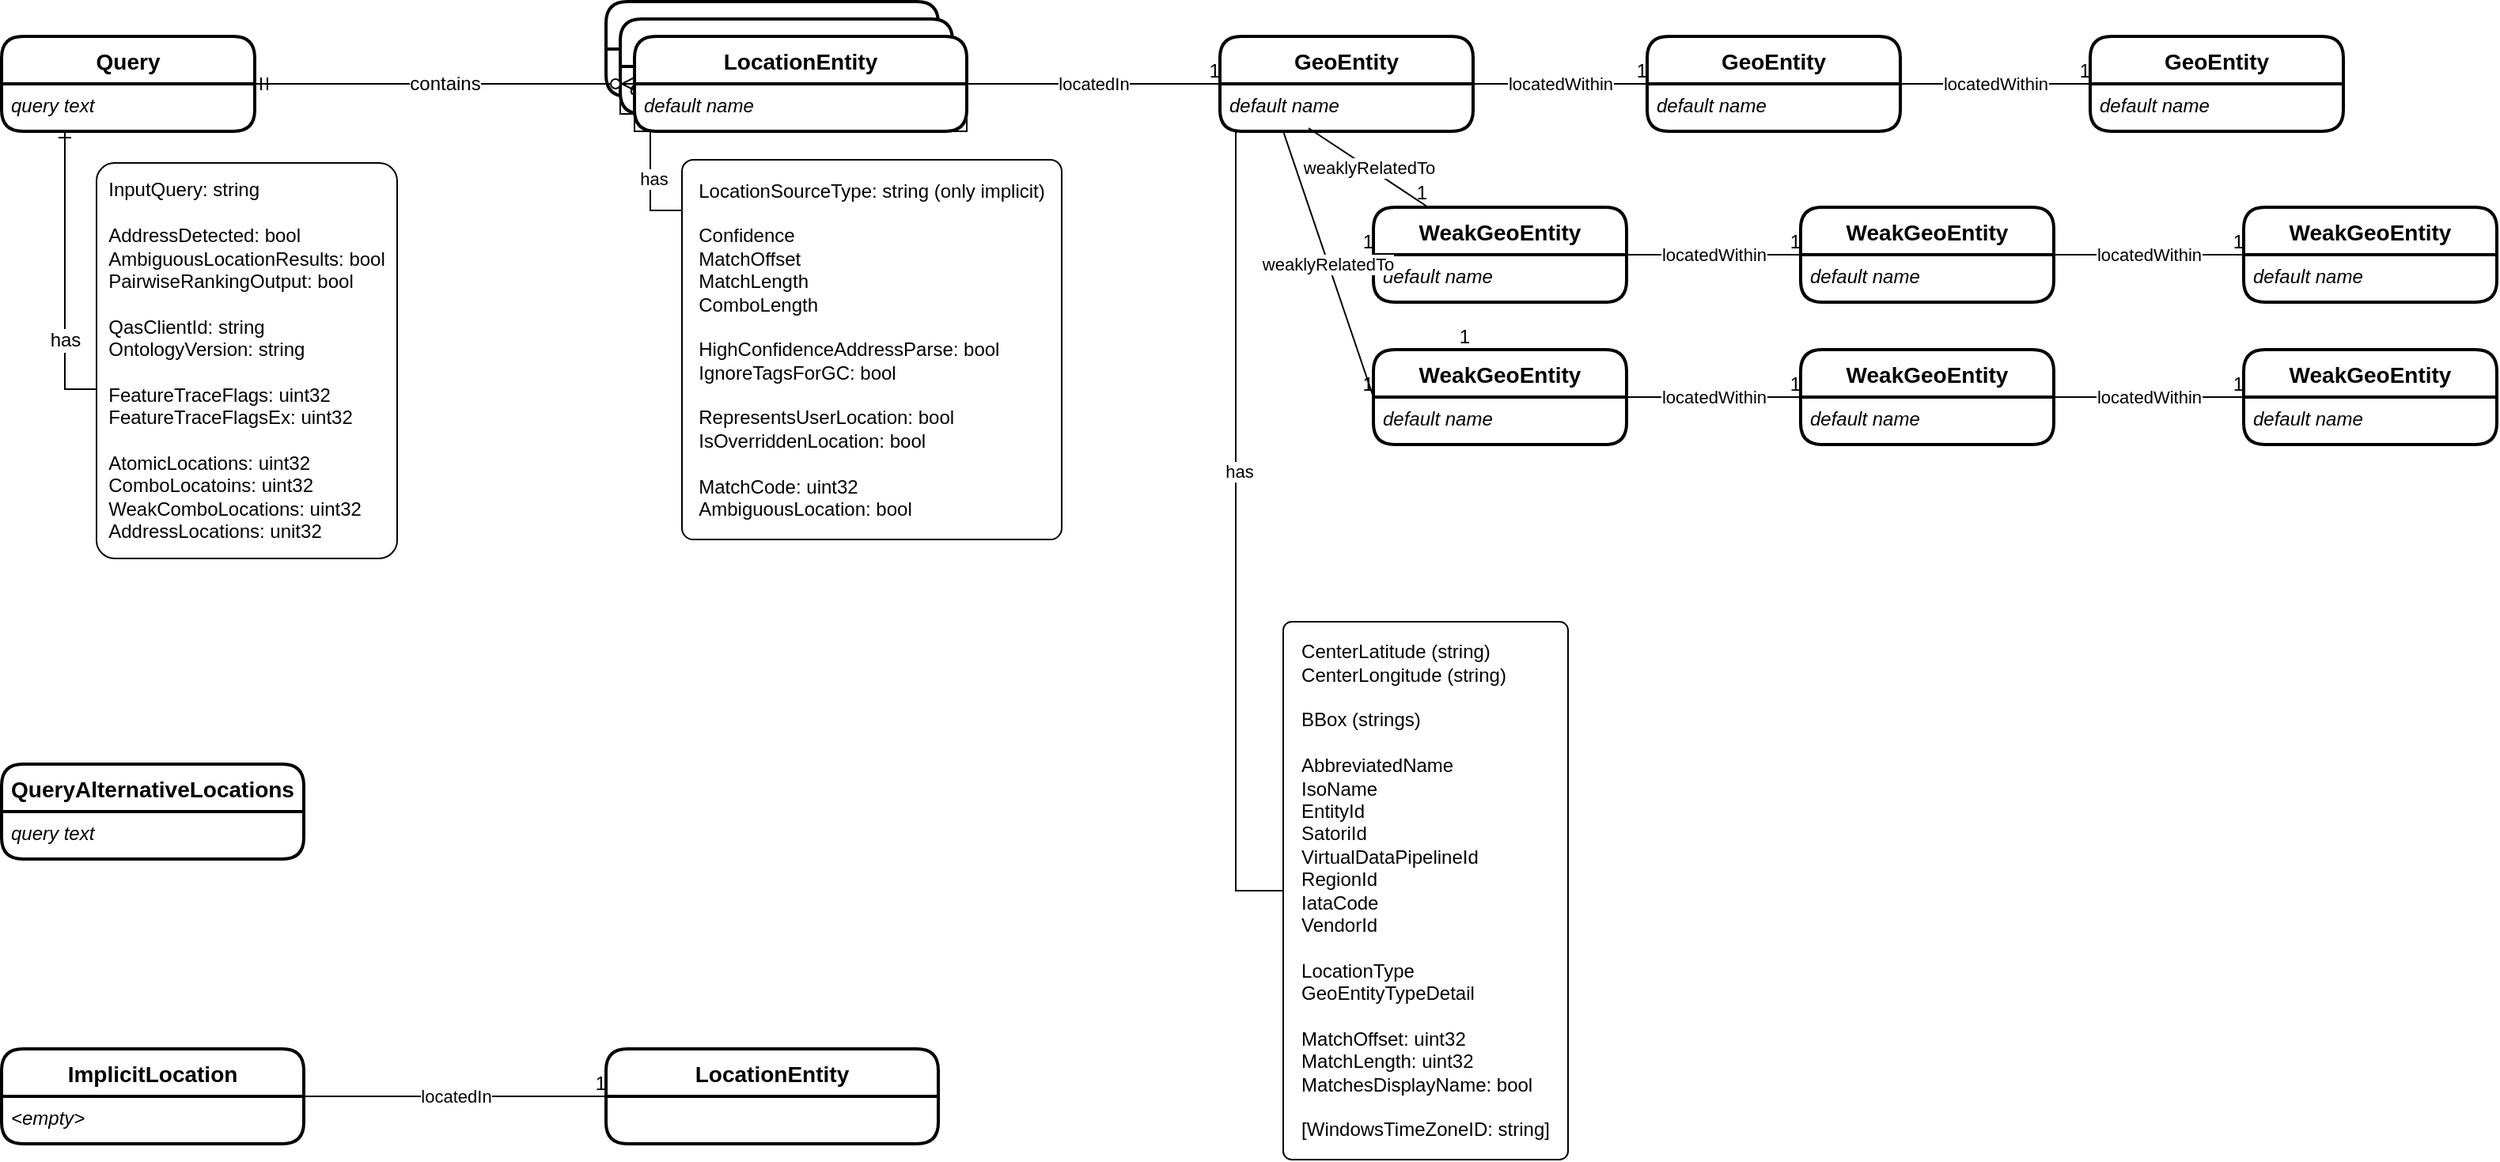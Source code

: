 <mxfile version="16.5.5" type="github">
  <diagram id="R2lEEEUBdFMjLlhIrx00" name="Page-1">
    <mxGraphModel dx="1662" dy="794" grid="1" gridSize="10" guides="1" tooltips="1" connect="1" arrows="1" fold="1" page="1" pageScale="1" pageWidth="850" pageHeight="1100" math="0" shadow="0" extFonts="Permanent Marker^https://fonts.googleapis.com/css?family=Permanent+Marker">
      <root>
        <mxCell id="0" />
        <mxCell id="1" parent="0" />
        <mxCell id="y9nwYy72hwnyJcuqwwCA-20" value="LocationEntity" style="swimlane;childLayout=stackLayout;horizontal=1;startSize=30;horizontalStack=0;rounded=1;fontSize=14;fontStyle=1;strokeWidth=2;resizeParent=0;resizeLast=1;shadow=0;dashed=0;align=center;container=0;" vertex="1" parent="1">
          <mxGeometry x="422" y="18" width="210" height="60" as="geometry" />
        </mxCell>
        <mxCell id="y9nwYy72hwnyJcuqwwCA-14" value="" style="group" vertex="1" connectable="0" parent="1">
          <mxGeometry x="431" y="29" width="210" height="60" as="geometry" />
        </mxCell>
        <mxCell id="y9nwYy72hwnyJcuqwwCA-15" value="default name" style="align=left;spacingLeft=4;fontSize=12;verticalAlign=top;resizable=0;rotatable=0;part=1;fontStyle=2" vertex="1" parent="y9nwYy72hwnyJcuqwwCA-14">
          <mxGeometry y="30" width="210" height="30" as="geometry" />
        </mxCell>
        <mxCell id="y9nwYy72hwnyJcuqwwCA-16" value="LocationEntity" style="swimlane;childLayout=stackLayout;horizontal=1;startSize=30;horizontalStack=0;rounded=1;fontSize=14;fontStyle=1;strokeWidth=2;resizeParent=0;resizeLast=1;shadow=0;dashed=0;align=center;container=0;" vertex="1" parent="y9nwYy72hwnyJcuqwwCA-14">
          <mxGeometry width="210" height="60" as="geometry" />
        </mxCell>
        <mxCell id="Tg9toBIDy_47bG0WhnQ1-31" value="Query" style="swimlane;childLayout=stackLayout;horizontal=1;startSize=30;horizontalStack=0;rounded=1;fontSize=14;fontStyle=1;strokeWidth=2;resizeParent=0;resizeLast=1;shadow=0;dashed=0;align=center;" parent="1" vertex="1">
          <mxGeometry x="40" y="40" width="160" height="60" as="geometry" />
        </mxCell>
        <mxCell id="Tg9toBIDy_47bG0WhnQ1-32" value="query text" style="align=left;strokeColor=none;fillColor=none;spacingLeft=4;fontSize=12;verticalAlign=top;resizable=0;rotatable=0;part=1;fontStyle=2" parent="Tg9toBIDy_47bG0WhnQ1-31" vertex="1">
          <mxGeometry y="30" width="160" height="30" as="geometry" />
        </mxCell>
        <mxCell id="Tg9toBIDy_47bG0WhnQ1-35" value="QueryAlternativeLocations" style="swimlane;childLayout=stackLayout;horizontal=1;startSize=30;horizontalStack=0;rounded=1;fontSize=14;fontStyle=1;strokeWidth=2;resizeParent=0;resizeLast=1;shadow=0;dashed=0;align=center;" parent="1" vertex="1">
          <mxGeometry x="40" y="500" width="191" height="60" as="geometry" />
        </mxCell>
        <mxCell id="Tg9toBIDy_47bG0WhnQ1-36" value="query text" style="align=left;strokeColor=none;fillColor=none;spacingLeft=4;fontSize=12;verticalAlign=top;resizable=0;rotatable=0;part=1;fontStyle=2" parent="Tg9toBIDy_47bG0WhnQ1-35" vertex="1">
          <mxGeometry y="30" width="191" height="30" as="geometry" />
        </mxCell>
        <mxCell id="Tg9toBIDy_47bG0WhnQ1-38" value="&lt;div style=&quot;text-align: left&quot;&gt;&lt;span&gt;InputQuery: string&lt;/span&gt;&lt;/div&gt;&lt;div style=&quot;text-align: left&quot;&gt;&lt;span&gt;&lt;br&gt;&lt;/span&gt;&lt;/div&gt;&lt;div style=&quot;text-align: left&quot;&gt;&lt;span&gt;AddressDetected: bool&lt;/span&gt;&lt;/div&gt;&lt;div style=&quot;text-align: left&quot;&gt;&lt;span&gt;AmbiguousLocationResults: bool&lt;/span&gt;&lt;/div&gt;&lt;div style=&quot;text-align: left&quot;&gt;&lt;span&gt;PairwiseRankingOutput: bool&lt;/span&gt;&lt;/div&gt;&lt;div style=&quot;text-align: left&quot;&gt;&lt;span&gt;&lt;br&gt;&lt;/span&gt;&lt;/div&gt;&lt;div style=&quot;text-align: left&quot;&gt;&lt;span&gt;QasClientId: string&lt;/span&gt;&lt;/div&gt;&lt;div style=&quot;text-align: left&quot;&gt;&lt;span&gt;OntologyVersion: string&lt;br&gt;&lt;/span&gt;&lt;/div&gt;&lt;div style=&quot;text-align: left&quot;&gt;&lt;span&gt;&lt;br&gt;&lt;/span&gt;&lt;/div&gt;&lt;div style=&quot;text-align: left&quot;&gt;&lt;span&gt;FeatureTraceFlags: uint32&lt;/span&gt;&lt;/div&gt;&lt;div style=&quot;text-align: left&quot;&gt;&lt;span&gt;FeatureTraceFlagsEx: uint32&lt;/span&gt;&lt;/div&gt;&lt;div style=&quot;text-align: left&quot;&gt;&lt;span&gt;&lt;br&gt;&lt;/span&gt;&lt;/div&gt;&lt;div style=&quot;text-align: left&quot;&gt;&lt;span&gt;AtomicLocations: uint32&lt;/span&gt;&lt;/div&gt;&lt;div style=&quot;text-align: left&quot;&gt;&lt;span&gt;ComboLocatoins: uint32&lt;/span&gt;&lt;/div&gt;&lt;div style=&quot;text-align: left&quot;&gt;&lt;span&gt;WeakComboLocations: uint32&lt;/span&gt;&lt;/div&gt;&lt;div style=&quot;text-align: left&quot;&gt;&lt;span&gt;AddressLocations: unit32&lt;/span&gt;&lt;/div&gt;" style="rounded=1;arcSize=6;whiteSpace=wrap;html=1;align=center;" parent="1" vertex="1">
          <mxGeometry x="100" y="120" width="190" height="250" as="geometry" />
        </mxCell>
        <mxCell id="Tg9toBIDy_47bG0WhnQ1-42" value="has" style="edgeStyle=orthogonalEdgeStyle;fontSize=12;html=1;endArrow=ERone;endFill=1;rounded=0;entryX=0.25;entryY=1;entryDx=0;entryDy=0;exitX=0;exitY=0.25;exitDx=0;exitDy=0;" parent="1" source="Tg9toBIDy_47bG0WhnQ1-38" target="Tg9toBIDy_47bG0WhnQ1-32" edge="1">
          <mxGeometry width="100" height="100" relative="1" as="geometry">
            <mxPoint x="100" y="580" as="sourcePoint" />
            <mxPoint x="70" y="140" as="targetPoint" />
            <Array as="points">
              <mxPoint x="80" y="263" />
            </Array>
          </mxGeometry>
        </mxCell>
        <mxCell id="Tg9toBIDy_47bG0WhnQ1-46" value="contains" style="edgeStyle=entityRelationEdgeStyle;fontSize=12;html=1;endArrow=ERzeroToMany;startArrow=ERmandOne;rounded=0;" parent="1" source="Tg9toBIDy_47bG0WhnQ1-31" target="y9nwYy72hwnyJcuqwwCA-11" edge="1">
          <mxGeometry width="100" height="100" relative="1" as="geometry">
            <mxPoint x="350" y="470" as="sourcePoint" />
            <mxPoint x="440" y="70" as="targetPoint" />
          </mxGeometry>
        </mxCell>
        <mxCell id="Tg9toBIDy_47bG0WhnQ1-48" value="&lt;div style=&quot;text-align: left&quot;&gt;LocationSourceType: string (only implicit)&lt;/div&gt;&lt;div style=&quot;text-align: left&quot;&gt;&lt;br&gt;&lt;/div&gt;&lt;div style=&quot;text-align: left&quot;&gt;&lt;div&gt;Confidence&lt;/div&gt;&lt;div&gt;MatchOffset&lt;/div&gt;&lt;div&gt;MatchLength&lt;/div&gt;&lt;div&gt;ComboLength&lt;/div&gt;&lt;div&gt;&lt;br&gt;&lt;/div&gt;&lt;div&gt;&lt;div&gt;HighConfidenceAddressParse: bool&lt;br&gt;&lt;/div&gt;&lt;div&gt;IgnoreTagsForGC: bool&lt;/div&gt;&lt;/div&gt;&lt;div&gt;&lt;br&gt;&lt;/div&gt;&lt;div&gt;&lt;div&gt;RepresentsUserLocation: bool&lt;/div&gt;&lt;div&gt;IsOverriddenLocation: bool&lt;/div&gt;&lt;/div&gt;&lt;div&gt;&lt;br&gt;&lt;/div&gt;&lt;div&gt;MatchCode: uint32&lt;/div&gt;&lt;div&gt;AmbiguousLocation: bool&lt;/div&gt;&lt;/div&gt;" style="rounded=1;arcSize=3;whiteSpace=wrap;html=1;align=center;" parent="1" vertex="1">
          <mxGeometry x="470" y="118.04" width="240" height="240" as="geometry" />
        </mxCell>
        <mxCell id="Tg9toBIDy_47bG0WhnQ1-53" value="locatedIn" style="endArrow=none;html=1;rounded=0;" parent="1" source="y9nwYy72hwnyJcuqwwCA-11" target="Tg9toBIDy_47bG0WhnQ1-62" edge="1">
          <mxGeometry relative="1" as="geometry">
            <mxPoint x="650" y="70" as="sourcePoint" />
            <mxPoint x="850" y="90" as="targetPoint" />
          </mxGeometry>
        </mxCell>
        <mxCell id="Tg9toBIDy_47bG0WhnQ1-54" value="1" style="resizable=0;html=1;align=right;verticalAlign=bottom;" parent="Tg9toBIDy_47bG0WhnQ1-53" connectable="0" vertex="1">
          <mxGeometry x="1" relative="1" as="geometry" />
        </mxCell>
        <mxCell id="Tg9toBIDy_47bG0WhnQ1-56" value="locatedWithin" style="endArrow=none;html=1;rounded=0;" parent="1" source="Tg9toBIDy_47bG0WhnQ1-62" target="Tg9toBIDy_47bG0WhnQ1-64" edge="1">
          <mxGeometry relative="1" as="geometry">
            <mxPoint x="690" y="80" as="sourcePoint" />
            <mxPoint x="820" y="80" as="targetPoint" />
          </mxGeometry>
        </mxCell>
        <mxCell id="Tg9toBIDy_47bG0WhnQ1-57" value="1" style="resizable=0;html=1;align=right;verticalAlign=bottom;" parent="Tg9toBIDy_47bG0WhnQ1-56" connectable="0" vertex="1">
          <mxGeometry x="1" relative="1" as="geometry" />
        </mxCell>
        <mxCell id="Tg9toBIDy_47bG0WhnQ1-58" value="locatedWithin" style="endArrow=none;html=1;rounded=0;" parent="1" source="Tg9toBIDy_47bG0WhnQ1-64" target="Tg9toBIDy_47bG0WhnQ1-68" edge="1">
          <mxGeometry relative="1" as="geometry">
            <mxPoint x="1430" y="69.5" as="sourcePoint" />
            <mxPoint x="1350" y="70" as="targetPoint" />
          </mxGeometry>
        </mxCell>
        <mxCell id="Tg9toBIDy_47bG0WhnQ1-59" value="1" style="resizable=0;html=1;align=right;verticalAlign=bottom;" parent="Tg9toBIDy_47bG0WhnQ1-58" connectable="0" vertex="1">
          <mxGeometry x="1" relative="1" as="geometry" />
        </mxCell>
        <mxCell id="Tg9toBIDy_47bG0WhnQ1-60" value="" style="endArrow=none;html=1;rounded=0;edgeStyle=elbowEdgeStyle;" parent="1" source="y9nwYy72hwnyJcuqwwCA-11" target="Tg9toBIDy_47bG0WhnQ1-48" edge="1">
          <mxGeometry relative="1" as="geometry">
            <mxPoint x="450" y="100" as="sourcePoint" />
            <mxPoint x="430" y="330" as="targetPoint" />
            <Array as="points">
              <mxPoint x="450" y="150" />
            </Array>
          </mxGeometry>
        </mxCell>
        <mxCell id="Tg9toBIDy_47bG0WhnQ1-61" value="has" style="edgeLabel;html=1;align=center;verticalAlign=middle;resizable=0;points=[];" parent="Tg9toBIDy_47bG0WhnQ1-60" vertex="1" connectable="0">
          <mxGeometry x="-0.158" y="2" relative="1" as="geometry">
            <mxPoint as="offset" />
          </mxGeometry>
        </mxCell>
        <mxCell id="Tg9toBIDy_47bG0WhnQ1-62" value="GeoEntity" style="swimlane;childLayout=stackLayout;horizontal=1;startSize=30;horizontalStack=0;rounded=1;fontSize=14;fontStyle=1;strokeWidth=2;resizeParent=0;resizeLast=1;shadow=0;dashed=0;align=center;" parent="1" vertex="1">
          <mxGeometry x="810" y="40" width="160" height="60" as="geometry" />
        </mxCell>
        <mxCell id="Tg9toBIDy_47bG0WhnQ1-63" value="default name" style="align=left;strokeColor=none;fillColor=none;spacingLeft=4;fontSize=12;verticalAlign=top;resizable=0;rotatable=0;part=1;fontStyle=2" parent="Tg9toBIDy_47bG0WhnQ1-62" vertex="1">
          <mxGeometry y="30" width="160" height="30" as="geometry" />
        </mxCell>
        <mxCell id="Tg9toBIDy_47bG0WhnQ1-64" value="GeoEntity" style="swimlane;childLayout=stackLayout;horizontal=1;startSize=30;horizontalStack=0;rounded=1;fontSize=14;fontStyle=1;strokeWidth=2;resizeParent=0;resizeLast=1;shadow=0;dashed=0;align=center;" parent="1" vertex="1">
          <mxGeometry x="1080" y="40" width="160" height="60" as="geometry" />
        </mxCell>
        <mxCell id="Tg9toBIDy_47bG0WhnQ1-65" value="default name" style="align=left;strokeColor=none;fillColor=none;spacingLeft=4;fontSize=12;verticalAlign=top;resizable=0;rotatable=0;part=1;fontStyle=2" parent="Tg9toBIDy_47bG0WhnQ1-64" vertex="1">
          <mxGeometry y="30" width="160" height="30" as="geometry" />
        </mxCell>
        <mxCell id="Tg9toBIDy_47bG0WhnQ1-68" value="GeoEntity" style="swimlane;childLayout=stackLayout;horizontal=1;startSize=30;horizontalStack=0;rounded=1;fontSize=14;fontStyle=1;strokeWidth=2;resizeParent=0;resizeLast=1;shadow=0;dashed=0;align=center;" parent="1" vertex="1">
          <mxGeometry x="1360" y="40" width="160" height="60" as="geometry" />
        </mxCell>
        <mxCell id="Tg9toBIDy_47bG0WhnQ1-69" value="default name" style="align=left;strokeColor=none;fillColor=none;spacingLeft=4;fontSize=12;verticalAlign=top;resizable=0;rotatable=0;part=1;fontStyle=2" parent="Tg9toBIDy_47bG0WhnQ1-68" vertex="1">
          <mxGeometry y="30" width="160" height="30" as="geometry" />
        </mxCell>
        <mxCell id="Tg9toBIDy_47bG0WhnQ1-70" value="1" style="resizable=0;html=1;align=right;verticalAlign=bottom;" parent="1" connectable="0" vertex="1">
          <mxGeometry x="907" y="178" as="geometry" />
        </mxCell>
        <mxCell id="Tg9toBIDy_47bG0WhnQ1-71" value="locatedWithin" style="endArrow=none;html=1;rounded=0;" parent="1" source="Tg9toBIDy_47bG0WhnQ1-75" target="Tg9toBIDy_47bG0WhnQ1-77" edge="1">
          <mxGeometry relative="1" as="geometry">
            <mxPoint x="787" y="188" as="sourcePoint" />
            <mxPoint x="917" y="188" as="targetPoint" />
          </mxGeometry>
        </mxCell>
        <mxCell id="Tg9toBIDy_47bG0WhnQ1-72" value="1" style="resizable=0;html=1;align=right;verticalAlign=bottom;" parent="Tg9toBIDy_47bG0WhnQ1-71" connectable="0" vertex="1">
          <mxGeometry x="1" relative="1" as="geometry" />
        </mxCell>
        <mxCell id="Tg9toBIDy_47bG0WhnQ1-73" value="locatedWithin" style="endArrow=none;html=1;rounded=0;" parent="1" source="Tg9toBIDy_47bG0WhnQ1-77" target="Tg9toBIDy_47bG0WhnQ1-79" edge="1">
          <mxGeometry relative="1" as="geometry">
            <mxPoint x="1527" y="177.5" as="sourcePoint" />
            <mxPoint x="1447" y="178" as="targetPoint" />
          </mxGeometry>
        </mxCell>
        <mxCell id="Tg9toBIDy_47bG0WhnQ1-74" value="1" style="resizable=0;html=1;align=right;verticalAlign=bottom;" parent="Tg9toBIDy_47bG0WhnQ1-73" connectable="0" vertex="1">
          <mxGeometry x="1" relative="1" as="geometry" />
        </mxCell>
        <mxCell id="Tg9toBIDy_47bG0WhnQ1-75" value="WeakGeoEntity" style="swimlane;childLayout=stackLayout;horizontal=1;startSize=30;horizontalStack=0;rounded=1;fontSize=14;fontStyle=1;strokeWidth=2;resizeParent=0;resizeLast=1;shadow=0;dashed=0;align=center;" parent="1" vertex="1">
          <mxGeometry x="907" y="148" width="160" height="60" as="geometry" />
        </mxCell>
        <mxCell id="Tg9toBIDy_47bG0WhnQ1-76" value="default name" style="align=left;strokeColor=none;fillColor=none;spacingLeft=4;fontSize=12;verticalAlign=top;resizable=0;rotatable=0;part=1;fontStyle=2" parent="Tg9toBIDy_47bG0WhnQ1-75" vertex="1">
          <mxGeometry y="30" width="160" height="30" as="geometry" />
        </mxCell>
        <mxCell id="Tg9toBIDy_47bG0WhnQ1-77" value="WeakGeoEntity" style="swimlane;childLayout=stackLayout;horizontal=1;startSize=30;horizontalStack=0;rounded=1;fontSize=14;fontStyle=1;strokeWidth=2;resizeParent=0;resizeLast=1;shadow=0;dashed=0;align=center;" parent="1" vertex="1">
          <mxGeometry x="1177" y="148" width="160" height="60" as="geometry" />
        </mxCell>
        <mxCell id="Tg9toBIDy_47bG0WhnQ1-78" value="default name" style="align=left;strokeColor=none;fillColor=none;spacingLeft=4;fontSize=12;verticalAlign=top;resizable=0;rotatable=0;part=1;fontStyle=2" parent="Tg9toBIDy_47bG0WhnQ1-77" vertex="1">
          <mxGeometry y="30" width="160" height="30" as="geometry" />
        </mxCell>
        <mxCell id="Tg9toBIDy_47bG0WhnQ1-79" value="WeakGeoEntity" style="swimlane;childLayout=stackLayout;horizontal=1;startSize=30;horizontalStack=0;rounded=1;fontSize=14;fontStyle=1;strokeWidth=2;resizeParent=0;resizeLast=1;shadow=0;dashed=0;align=center;" parent="1" vertex="1">
          <mxGeometry x="1457" y="148" width="160" height="60" as="geometry" />
        </mxCell>
        <mxCell id="Tg9toBIDy_47bG0WhnQ1-80" value="default name" style="align=left;strokeColor=none;fillColor=none;spacingLeft=4;fontSize=12;verticalAlign=top;resizable=0;rotatable=0;part=1;fontStyle=2" parent="Tg9toBIDy_47bG0WhnQ1-79" vertex="1">
          <mxGeometry y="30" width="160" height="30" as="geometry" />
        </mxCell>
        <mxCell id="Tg9toBIDy_47bG0WhnQ1-81" value="weaklyRelatedTo" style="endArrow=none;html=1;rounded=0;exitX=0.35;exitY=0.933;exitDx=0;exitDy=0;exitPerimeter=0;" parent="1" source="Tg9toBIDy_47bG0WhnQ1-63" target="Tg9toBIDy_47bG0WhnQ1-75" edge="1">
          <mxGeometry relative="1" as="geometry">
            <mxPoint x="980" y="80" as="sourcePoint" />
            <mxPoint x="1090" y="80" as="targetPoint" />
          </mxGeometry>
        </mxCell>
        <mxCell id="Tg9toBIDy_47bG0WhnQ1-82" value="1" style="resizable=0;html=1;align=right;verticalAlign=bottom;" parent="Tg9toBIDy_47bG0WhnQ1-81" connectable="0" vertex="1">
          <mxGeometry x="1" relative="1" as="geometry" />
        </mxCell>
        <mxCell id="Tg9toBIDy_47bG0WhnQ1-83" value="&lt;div style=&quot;text-align: left&quot;&gt;CenterLatitude (string)&lt;/div&gt;&lt;div style=&quot;text-align: left&quot;&gt;CenterLongitude (string)&lt;/div&gt;&lt;div style=&quot;text-align: left&quot;&gt;&lt;br&gt;&lt;/div&gt;&lt;div style=&quot;text-align: left&quot;&gt;BBox (strings)&lt;/div&gt;&lt;div style=&quot;text-align: left&quot;&gt;&lt;br&gt;&lt;/div&gt;&lt;div style=&quot;text-align: left&quot;&gt;AbbreviatedName&lt;/div&gt;&lt;div style=&quot;text-align: left&quot;&gt;IsoName&lt;/div&gt;&lt;div style=&quot;text-align: left&quot;&gt;EntityId&lt;/div&gt;&lt;div style=&quot;text-align: left&quot;&gt;SatoriId&lt;/div&gt;&lt;div style=&quot;text-align: left&quot;&gt;VirtualDataPipelineId&lt;br&gt;&lt;/div&gt;&lt;div style=&quot;text-align: left&quot;&gt;RegionId&lt;/div&gt;&lt;div style=&quot;text-align: left&quot;&gt;IataCode&lt;/div&gt;&lt;div style=&quot;text-align: left&quot;&gt;VendorId&lt;/div&gt;&lt;div style=&quot;text-align: left&quot;&gt;&lt;br&gt;&lt;/div&gt;&lt;div style=&quot;text-align: left&quot;&gt;LocationType&lt;/div&gt;&lt;div style=&quot;text-align: left&quot;&gt;GeoEntityTypeDetail&lt;/div&gt;&lt;div style=&quot;text-align: left&quot;&gt;&lt;br&gt;&lt;/div&gt;&lt;div style=&quot;text-align: left&quot;&gt;MatchOffset: uint32&lt;/div&gt;&lt;div style=&quot;text-align: left&quot;&gt;MatchLength: uint32&lt;/div&gt;&lt;div style=&quot;text-align: left&quot;&gt;MatchesDisplayName: bool&lt;/div&gt;&lt;div style=&quot;text-align: left&quot;&gt;&lt;br&gt;&lt;/div&gt;&lt;div style=&quot;text-align: left&quot;&gt;[WindowsTimeZoneID: string]&lt;/div&gt;" style="rounded=1;arcSize=3;whiteSpace=wrap;html=1;align=center;" parent="1" vertex="1">
          <mxGeometry x="850" y="410" width="180" height="340" as="geometry" />
        </mxCell>
        <mxCell id="Tg9toBIDy_47bG0WhnQ1-84" value="ImplicitLocation" style="swimlane;childLayout=stackLayout;horizontal=1;startSize=30;horizontalStack=0;rounded=1;fontSize=14;fontStyle=1;strokeWidth=2;resizeParent=0;resizeLast=1;shadow=0;dashed=0;align=center;" parent="1" vertex="1">
          <mxGeometry x="40" y="680" width="191" height="60" as="geometry" />
        </mxCell>
        <mxCell id="Tg9toBIDy_47bG0WhnQ1-85" value="&lt;empty&gt;" style="align=left;strokeColor=none;fillColor=none;spacingLeft=4;fontSize=12;verticalAlign=top;resizable=0;rotatable=0;part=1;fontStyle=2" parent="Tg9toBIDy_47bG0WhnQ1-84" vertex="1">
          <mxGeometry y="30" width="191" height="30" as="geometry" />
        </mxCell>
        <mxCell id="Tg9toBIDy_47bG0WhnQ1-86" value="" style="endArrow=none;html=1;rounded=0;edgeStyle=elbowEdgeStyle;" parent="1" source="Tg9toBIDy_47bG0WhnQ1-63" target="Tg9toBIDy_47bG0WhnQ1-83" edge="1">
          <mxGeometry relative="1" as="geometry">
            <mxPoint x="460" y="110" as="sourcePoint" />
            <mxPoint x="490" y="160" as="targetPoint" />
            <Array as="points">
              <mxPoint x="820" y="340" />
            </Array>
          </mxGeometry>
        </mxCell>
        <mxCell id="Tg9toBIDy_47bG0WhnQ1-87" value="has" style="edgeLabel;html=1;align=center;verticalAlign=middle;resizable=0;points=[];" parent="Tg9toBIDy_47bG0WhnQ1-86" vertex="1" connectable="0">
          <mxGeometry x="-0.158" y="2" relative="1" as="geometry">
            <mxPoint as="offset" />
          </mxGeometry>
        </mxCell>
        <mxCell id="Tg9toBIDy_47bG0WhnQ1-88" value="1" style="resizable=0;html=1;align=right;verticalAlign=bottom;" parent="1" connectable="0" vertex="1">
          <mxGeometry x="907" y="268" as="geometry" />
        </mxCell>
        <mxCell id="Tg9toBIDy_47bG0WhnQ1-89" value="locatedWithin" style="endArrow=none;html=1;rounded=0;" parent="1" source="Tg9toBIDy_47bG0WhnQ1-93" target="Tg9toBIDy_47bG0WhnQ1-95" edge="1">
          <mxGeometry relative="1" as="geometry">
            <mxPoint x="787" y="278" as="sourcePoint" />
            <mxPoint x="917" y="278" as="targetPoint" />
          </mxGeometry>
        </mxCell>
        <mxCell id="Tg9toBIDy_47bG0WhnQ1-90" value="1" style="resizable=0;html=1;align=right;verticalAlign=bottom;" parent="Tg9toBIDy_47bG0WhnQ1-89" connectable="0" vertex="1">
          <mxGeometry x="1" relative="1" as="geometry" />
        </mxCell>
        <mxCell id="Tg9toBIDy_47bG0WhnQ1-91" value="locatedWithin" style="endArrow=none;html=1;rounded=0;" parent="1" source="Tg9toBIDy_47bG0WhnQ1-95" target="Tg9toBIDy_47bG0WhnQ1-97" edge="1">
          <mxGeometry relative="1" as="geometry">
            <mxPoint x="1527" y="267.5" as="sourcePoint" />
            <mxPoint x="1447" y="268" as="targetPoint" />
          </mxGeometry>
        </mxCell>
        <mxCell id="Tg9toBIDy_47bG0WhnQ1-92" value="1" style="resizable=0;html=1;align=right;verticalAlign=bottom;" parent="Tg9toBIDy_47bG0WhnQ1-91" connectable="0" vertex="1">
          <mxGeometry x="1" relative="1" as="geometry" />
        </mxCell>
        <mxCell id="Tg9toBIDy_47bG0WhnQ1-93" value="WeakGeoEntity" style="swimlane;childLayout=stackLayout;horizontal=1;startSize=30;horizontalStack=0;rounded=1;fontSize=14;fontStyle=1;strokeWidth=2;resizeParent=0;resizeLast=1;shadow=0;dashed=0;align=center;" parent="1" vertex="1">
          <mxGeometry x="907" y="238" width="160" height="60" as="geometry" />
        </mxCell>
        <mxCell id="Tg9toBIDy_47bG0WhnQ1-94" value="default name" style="align=left;strokeColor=none;fillColor=none;spacingLeft=4;fontSize=12;verticalAlign=top;resizable=0;rotatable=0;part=1;fontStyle=2" parent="Tg9toBIDy_47bG0WhnQ1-93" vertex="1">
          <mxGeometry y="30" width="160" height="30" as="geometry" />
        </mxCell>
        <mxCell id="Tg9toBIDy_47bG0WhnQ1-95" value="WeakGeoEntity" style="swimlane;childLayout=stackLayout;horizontal=1;startSize=30;horizontalStack=0;rounded=1;fontSize=14;fontStyle=1;strokeWidth=2;resizeParent=0;resizeLast=1;shadow=0;dashed=0;align=center;" parent="1" vertex="1">
          <mxGeometry x="1177" y="238" width="160" height="60" as="geometry" />
        </mxCell>
        <mxCell id="Tg9toBIDy_47bG0WhnQ1-96" value="default name" style="align=left;strokeColor=none;fillColor=none;spacingLeft=4;fontSize=12;verticalAlign=top;resizable=0;rotatable=0;part=1;fontStyle=2" parent="Tg9toBIDy_47bG0WhnQ1-95" vertex="1">
          <mxGeometry y="30" width="160" height="30" as="geometry" />
        </mxCell>
        <mxCell id="Tg9toBIDy_47bG0WhnQ1-97" value="WeakGeoEntity" style="swimlane;childLayout=stackLayout;horizontal=1;startSize=30;horizontalStack=0;rounded=1;fontSize=14;fontStyle=1;strokeWidth=2;resizeParent=0;resizeLast=1;shadow=0;dashed=0;align=center;" parent="1" vertex="1">
          <mxGeometry x="1457" y="238" width="160" height="60" as="geometry" />
        </mxCell>
        <mxCell id="Tg9toBIDy_47bG0WhnQ1-98" value="default name" style="align=left;strokeColor=none;fillColor=none;spacingLeft=4;fontSize=12;verticalAlign=top;resizable=0;rotatable=0;part=1;fontStyle=2" parent="Tg9toBIDy_47bG0WhnQ1-97" vertex="1">
          <mxGeometry y="30" width="160" height="30" as="geometry" />
        </mxCell>
        <mxCell id="Tg9toBIDy_47bG0WhnQ1-99" value="1" style="resizable=0;html=1;align=right;verticalAlign=bottom;" parent="1" connectable="0" vertex="1">
          <mxGeometry x="968.766" y="238.044" as="geometry" />
        </mxCell>
        <mxCell id="Tg9toBIDy_47bG0WhnQ1-100" value="weaklyRelatedTo" style="endArrow=none;html=1;rounded=0;exitX=0.25;exitY=1;exitDx=0;exitDy=0;entryX=0;entryY=0;entryDx=0;entryDy=0;" parent="1" source="Tg9toBIDy_47bG0WhnQ1-63" target="Tg9toBIDy_47bG0WhnQ1-94" edge="1">
          <mxGeometry relative="1" as="geometry">
            <mxPoint x="876" y="107.99" as="sourcePoint" />
            <mxPoint x="890" y="217.5" as="targetPoint" />
          </mxGeometry>
        </mxCell>
        <mxCell id="Tg9toBIDy_47bG0WhnQ1-101" value="1" style="resizable=0;html=1;align=right;verticalAlign=bottom;" parent="Tg9toBIDy_47bG0WhnQ1-100" connectable="0" vertex="1">
          <mxGeometry x="1" relative="1" as="geometry" />
        </mxCell>
        <mxCell id="y9nwYy72hwnyJcuqwwCA-13" value="" style="group" vertex="1" connectable="0" parent="1">
          <mxGeometry x="440" y="40" width="210" height="60" as="geometry" />
        </mxCell>
        <mxCell id="y9nwYy72hwnyJcuqwwCA-12" value="default name" style="align=left;spacingLeft=4;fontSize=12;verticalAlign=top;resizable=0;rotatable=0;part=1;fontStyle=2" vertex="1" parent="y9nwYy72hwnyJcuqwwCA-13">
          <mxGeometry y="30" width="210" height="30" as="geometry" />
        </mxCell>
        <mxCell id="y9nwYy72hwnyJcuqwwCA-11" value="LocationEntity" style="swimlane;childLayout=stackLayout;horizontal=1;startSize=30;horizontalStack=0;rounded=1;fontSize=14;fontStyle=1;strokeWidth=2;resizeParent=0;resizeLast=1;shadow=0;dashed=0;align=center;container=0;" vertex="1" parent="y9nwYy72hwnyJcuqwwCA-13">
          <mxGeometry width="210" height="60" as="geometry" />
        </mxCell>
        <mxCell id="y9nwYy72hwnyJcuqwwCA-21" value="LocationEntity" style="swimlane;childLayout=stackLayout;horizontal=1;startSize=30;horizontalStack=0;rounded=1;fontSize=14;fontStyle=1;strokeWidth=2;resizeParent=0;resizeLast=1;shadow=0;dashed=0;align=center;container=0;" vertex="1" parent="1">
          <mxGeometry x="422" y="680" width="210" height="60" as="geometry" />
        </mxCell>
        <mxCell id="y9nwYy72hwnyJcuqwwCA-22" value="locatedIn" style="endArrow=none;html=1;rounded=0;" edge="1" parent="1" source="Tg9toBIDy_47bG0WhnQ1-84" target="y9nwYy72hwnyJcuqwwCA-21">
          <mxGeometry relative="1" as="geometry">
            <mxPoint x="250" y="709.5" as="sourcePoint" />
            <mxPoint x="410" y="709.5" as="targetPoint" />
          </mxGeometry>
        </mxCell>
        <mxCell id="y9nwYy72hwnyJcuqwwCA-23" value="1" style="resizable=0;html=1;align=right;verticalAlign=bottom;" connectable="0" vertex="1" parent="y9nwYy72hwnyJcuqwwCA-22">
          <mxGeometry x="1" relative="1" as="geometry" />
        </mxCell>
      </root>
    </mxGraphModel>
  </diagram>
</mxfile>
